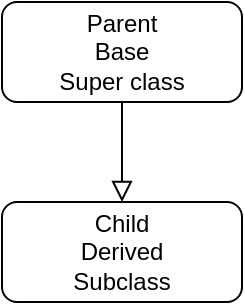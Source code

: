 <mxfile version="15.2.7" type="device"><diagram id="C5RBs43oDa-KdzZeNtuy" name="Page-1"><mxGraphModel dx="510" dy="382" grid="1" gridSize="10" guides="1" tooltips="1" connect="1" arrows="1" fold="1" page="1" pageScale="1" pageWidth="827" pageHeight="1169" math="0" shadow="0"><root><mxCell id="WIyWlLk6GJQsqaUBKTNV-0"/><mxCell id="WIyWlLk6GJQsqaUBKTNV-1" parent="WIyWlLk6GJQsqaUBKTNV-0"/><mxCell id="WIyWlLk6GJQsqaUBKTNV-2" value="" style="rounded=0;html=1;jettySize=auto;orthogonalLoop=1;fontSize=11;endArrow=block;endFill=0;endSize=8;strokeWidth=1;shadow=0;labelBackgroundColor=none;edgeStyle=orthogonalEdgeStyle;" parent="WIyWlLk6GJQsqaUBKTNV-1" source="WIyWlLk6GJQsqaUBKTNV-3" edge="1"><mxGeometry relative="1" as="geometry"><mxPoint x="220" y="320" as="targetPoint"/></mxGeometry></mxCell><mxCell id="WIyWlLk6GJQsqaUBKTNV-3" value="Parent&lt;br&gt;Base&lt;br&gt;Super class" style="rounded=1;whiteSpace=wrap;html=1;fontSize=12;glass=0;strokeWidth=1;shadow=0;" parent="WIyWlLk6GJQsqaUBKTNV-1" vertex="1"><mxGeometry x="160" y="220" width="120" height="50" as="geometry"/></mxCell><mxCell id="WIyWlLk6GJQsqaUBKTNV-11" value="Child&lt;br&gt;Derived&lt;br&gt;Subclass" style="rounded=1;whiteSpace=wrap;html=1;fontSize=12;glass=0;strokeWidth=1;shadow=0;" parent="WIyWlLk6GJQsqaUBKTNV-1" vertex="1"><mxGeometry x="160" y="320" width="120" height="50" as="geometry"/></mxCell></root></mxGraphModel></diagram></mxfile>